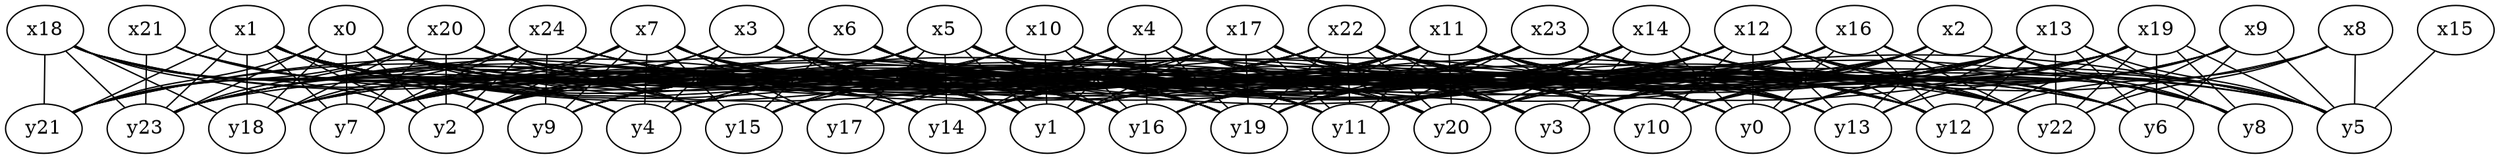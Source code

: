 strict graph grafo_25_24 {
    "x7";
    "x13";
    "x1";
    "x14";
    "x23";
    "x3";
    "x5";
    "x19";
    "x22";
    "x11";
    "x24";
    "x18";
    "x20";
    "x6";
    "x16";
    "x8";
    "x21";
    "x4";
    "x12";
    "x0";
    "x10";
    "x17";
    "x15";
    "x9";
    "x2";
    "y7";
    "y23";
    "y18";
    "y9";
    "y17";
    "y3";
    "y6";
    "y0";
    "y5";
    "y14";
    "y2";
    "y21";
    "y11";
    "y15";
    "y22";
    "y20";
    "y4";
    "y16";
    "y10";
    "y19";
    "y1";
    "y13";
    "y12";
    "y8";

    "x7" -- "y5";
    "x7" -- "y3";
    "x7" -- "y7";
    "x7" -- "y4";
    "x7" -- "y0";
    "x7" -- "y2";
    "x7" -- "y21";
    "x7" -- "y15";
    "x7" -- "y17";
    "x7" -- "y20";
    "x7" -- "y16";
    "x7" -- "y1";
    "x7" -- "y9";
    "x13" -- "y6";
    "x13" -- "y10";
    "x13" -- "y13";
    "x13" -- "y22";
    "x13" -- "y20";
    "x13" -- "y0";
    "x13" -- "y1";
    "x13" -- "y5";
    "x13" -- "y3";
    "x13" -- "y12";
    "x13" -- "y8";
    "x13" -- "y18";
    "x13" -- "y16";
    "x13" -- "y14";
    "x1" -- "y7";
    "x1" -- "y14";
    "x1" -- "y23";
    "x1" -- "y2";
    "x1" -- "y11";
    "x1" -- "y9";
    "x1" -- "y20";
    "x1" -- "y16";
    "x1" -- "y4";
    "x1" -- "y21";
    "x1" -- "y18";
    "x1" -- "y19";
    "x1" -- "y3";
    "x1" -- "y10";
    "x14" -- "y8";
    "x14" -- "y11";
    "x14" -- "y2";
    "x14" -- "y22";
    "x14" -- "y9";
    "x14" -- "y1";
    "x14" -- "y4";
    "x14" -- "y19";
    "x14" -- "y3";
    "x14" -- "y20";
    "x14" -- "y6";
    "x14" -- "y0";
    "x14" -- "y17";
    "x14" -- "y16";
    "x23" -- "y16";
    "x23" -- "y22";
    "x23" -- "y19";
    "x23" -- "y23";
    "x23" -- "y12";
    "x23" -- "y1";
    "x23" -- "y9";
    "x23" -- "y11";
    "x23" -- "y4";
    "x23" -- "y5";
    "x23" -- "y13";
    "x3" -- "y2";
    "x3" -- "y12";
    "x3" -- "y13";
    "x3" -- "y14";
    "x3" -- "y1";
    "x3" -- "y7";
    "x3" -- "y4";
    "x3" -- "y19";
    "x3" -- "y16";
    "x5" -- "y22";
    "x5" -- "y3";
    "x5" -- "y19";
    "x5" -- "y10";
    "x5" -- "y16";
    "x5" -- "y4";
    "x5" -- "y11";
    "x5" -- "y0";
    "x5" -- "y8";
    "x5" -- "y9";
    "x5" -- "y18";
    "x5" -- "y14";
    "x5" -- "y1";
    "x5" -- "y17";
    "x5" -- "y20";
    "x5" -- "y2";
    "x5" -- "y23";
    "x19" -- "y22";
    "x19" -- "y6";
    "x19" -- "y12";
    "x19" -- "y18";
    "x19" -- "y15";
    "x19" -- "y19";
    "x19" -- "y8";
    "x19" -- "y2";
    "x19" -- "y0";
    "x19" -- "y5";
    "x22" -- "y18";
    "x22" -- "y23";
    "x22" -- "y9";
    "x22" -- "y19";
    "x22" -- "y13";
    "x22" -- "y14";
    "x22" -- "y10";
    "x22" -- "y5";
    "x22" -- "y2";
    "x22" -- "y11";
    "x22" -- "y3";
    "x22" -- "y7";
    "x22" -- "y12";
    "x22" -- "y20";
    "x22" -- "y22";
    "x22" -- "y0";
    "x11" -- "y21";
    "x11" -- "y22";
    "x11" -- "y11";
    "x11" -- "y6";
    "x11" -- "y14";
    "x11" -- "y9";
    "x11" -- "y10";
    "x11" -- "y20";
    "x11" -- "y1";
    "x11" -- "y15";
    "x11" -- "y19";
    "x11" -- "y13";
    "x11" -- "y16";
    "x11" -- "y0";
    "x24" -- "y18";
    "x24" -- "y2";
    "x24" -- "y21";
    "x24" -- "y3";
    "x24" -- "y7";
    "x24" -- "y12";
    "x24" -- "y9";
    "x24" -- "y6";
    "x24" -- "y20";
    "x18" -- "y4";
    "x18" -- "y2";
    "x18" -- "y1";
    "x18" -- "y23";
    "x18" -- "y7";
    "x18" -- "y9";
    "x18" -- "y14";
    "x18" -- "y21";
    "x18" -- "y18";
    "x20" -- "y15";
    "x20" -- "y7";
    "x20" -- "y6";
    "x20" -- "y19";
    "x20" -- "y11";
    "x20" -- "y20";
    "x20" -- "y2";
    "x20" -- "y16";
    "x20" -- "y18";
    "x20" -- "y23";
    "x20" -- "y22";
    "x20" -- "y21";
    "x6" -- "y1";
    "x6" -- "y23";
    "x6" -- "y22";
    "x6" -- "y7";
    "x6" -- "y15";
    "x6" -- "y19";
    "x6" -- "y11";
    "x6" -- "y5";
    "x6" -- "y16";
    "x6" -- "y10";
    "x6" -- "y2";
    "x16" -- "y11";
    "x16" -- "y0";
    "x16" -- "y4";
    "x16" -- "y3";
    "x16" -- "y8";
    "x16" -- "y14";
    "x16" -- "y7";
    "x16" -- "y22";
    "x16" -- "y16";
    "x16" -- "y1";
    "x16" -- "y12";
    "x8" -- "y22";
    "x8" -- "y5";
    "x8" -- "y11";
    "x8" -- "y12";
    "x21" -- "y23";
    "x21" -- "y15";
    "x21" -- "y17";
    "x21" -- "y9";
    "x21" -- "y1";
    "x4" -- "y2";
    "x4" -- "y16";
    "x4" -- "y1";
    "x4" -- "y14";
    "x4" -- "y13";
    "x4" -- "y23";
    "x4" -- "y19";
    "x4" -- "y3";
    "x4" -- "y9";
    "x4" -- "y20";
    "x4" -- "y10";
    "x4" -- "y22";
    "x4" -- "y17";
    "x4" -- "y12";
    "x12" -- "y13";
    "x12" -- "y10";
    "x12" -- "y17";
    "x12" -- "y16";
    "x12" -- "y4";
    "x12" -- "y22";
    "x12" -- "y12";
    "x12" -- "y8";
    "x12" -- "y6";
    "x12" -- "y7";
    "x12" -- "y23";
    "x12" -- "y20";
    "x12" -- "y19";
    "x12" -- "y11";
    "x12" -- "y0";
    "x12" -- "y2";
    "x0" -- "y11";
    "x0" -- "y5";
    "x0" -- "y13";
    "x0" -- "y15";
    "x0" -- "y1";
    "x0" -- "y14";
    "x0" -- "y0";
    "x0" -- "y18";
    "x0" -- "y23";
    "x0" -- "y7";
    "x0" -- "y2";
    "x0" -- "y21";
    "x0" -- "y16";
    "x0" -- "y4";
    "x10" -- "y3";
    "x10" -- "y16";
    "x10" -- "y15";
    "x10" -- "y1";
    "x10" -- "y11";
    "x10" -- "y9";
    "x10" -- "y0";
    "x17" -- "y19";
    "x17" -- "y14";
    "x17" -- "y7";
    "x17" -- "y11";
    "x17" -- "y12";
    "x17" -- "y10";
    "x17" -- "y22";
    "x17" -- "y21";
    "x17" -- "y23";
    "x17" -- "y3";
    "x17" -- "y1";
    "x17" -- "y20";
    "x17" -- "y0";
    "x9" -- "y13";
    "x9" -- "y10";
    "x9" -- "y22";
    "x9" -- "y6";
    "x9" -- "y0";
    "x9" -- "y20";
    "x9" -- "y5";
    "x9" -- "y3";
    "x2" -- "y5";
    "x2" -- "y10";
    "x2" -- "y9";
    "x2" -- "y20";
    "x2" -- "y7";
    "x2" -- "y8";
    "x2" -- "y3";
    "x2" -- "y1";
    "x2" -- "y15";
    "x2" -- "y13";
    "x15" -- "y5";
}
